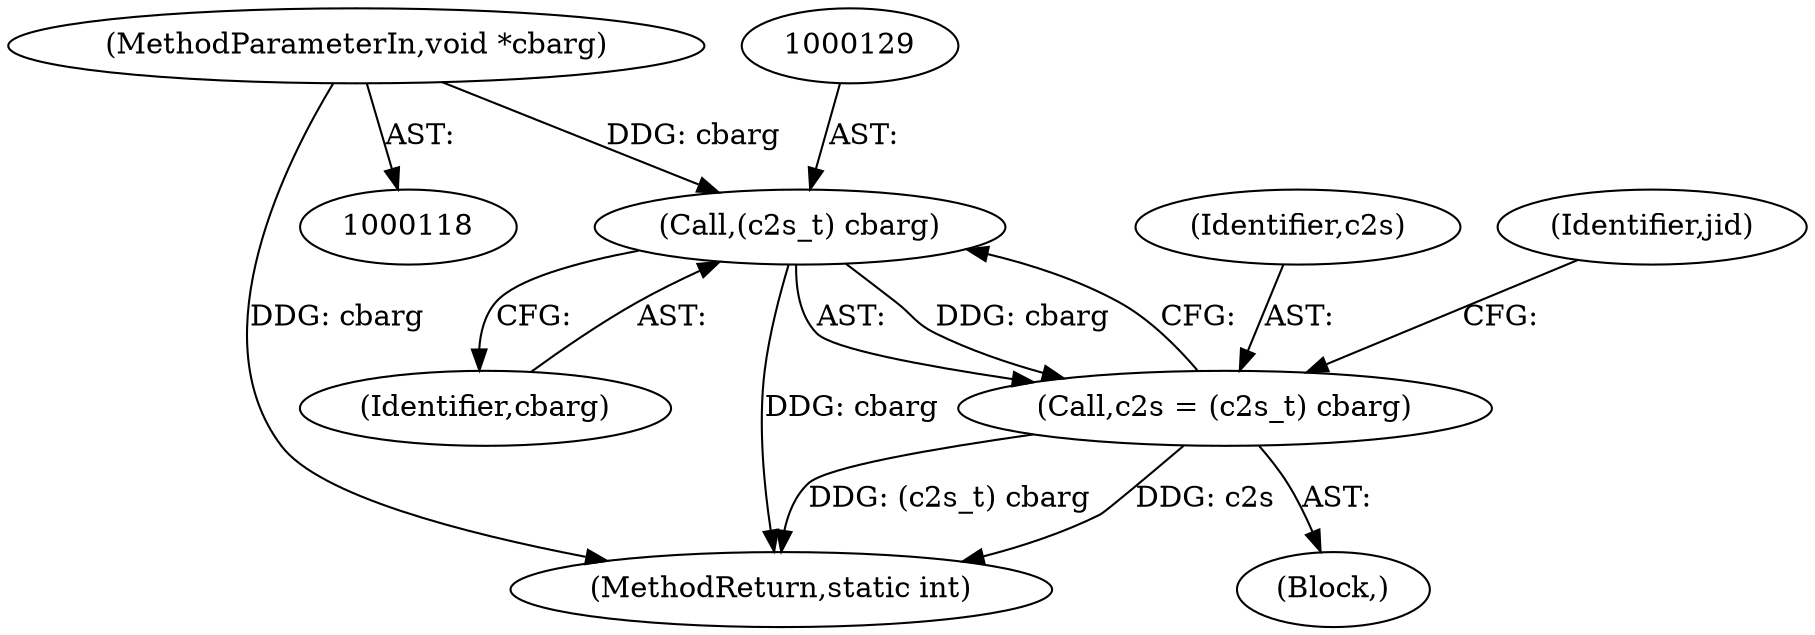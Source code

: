 digraph "0_jabberd2_8416ae54ecefa670534f27a31db71d048b9c7f16@pointer" {
"1000128" [label="(Call,(c2s_t) cbarg)"];
"1000123" [label="(MethodParameterIn,void *cbarg)"];
"1000126" [label="(Call,c2s = (c2s_t) cbarg)"];
"1000126" [label="(Call,c2s = (c2s_t) cbarg)"];
"1000123" [label="(MethodParameterIn,void *cbarg)"];
"1000128" [label="(Call,(c2s_t) cbarg)"];
"1000124" [label="(Block,)"];
"1000127" [label="(Identifier,c2s)"];
"1000145" [label="(Identifier,jid)"];
"1000130" [label="(Identifier,cbarg)"];
"1000766" [label="(MethodReturn,static int)"];
"1000128" -> "1000126"  [label="AST: "];
"1000128" -> "1000130"  [label="CFG: "];
"1000129" -> "1000128"  [label="AST: "];
"1000130" -> "1000128"  [label="AST: "];
"1000126" -> "1000128"  [label="CFG: "];
"1000128" -> "1000766"  [label="DDG: cbarg"];
"1000128" -> "1000126"  [label="DDG: cbarg"];
"1000123" -> "1000128"  [label="DDG: cbarg"];
"1000123" -> "1000118"  [label="AST: "];
"1000123" -> "1000766"  [label="DDG: cbarg"];
"1000126" -> "1000124"  [label="AST: "];
"1000127" -> "1000126"  [label="AST: "];
"1000145" -> "1000126"  [label="CFG: "];
"1000126" -> "1000766"  [label="DDG: c2s"];
"1000126" -> "1000766"  [label="DDG: (c2s_t) cbarg"];
}
